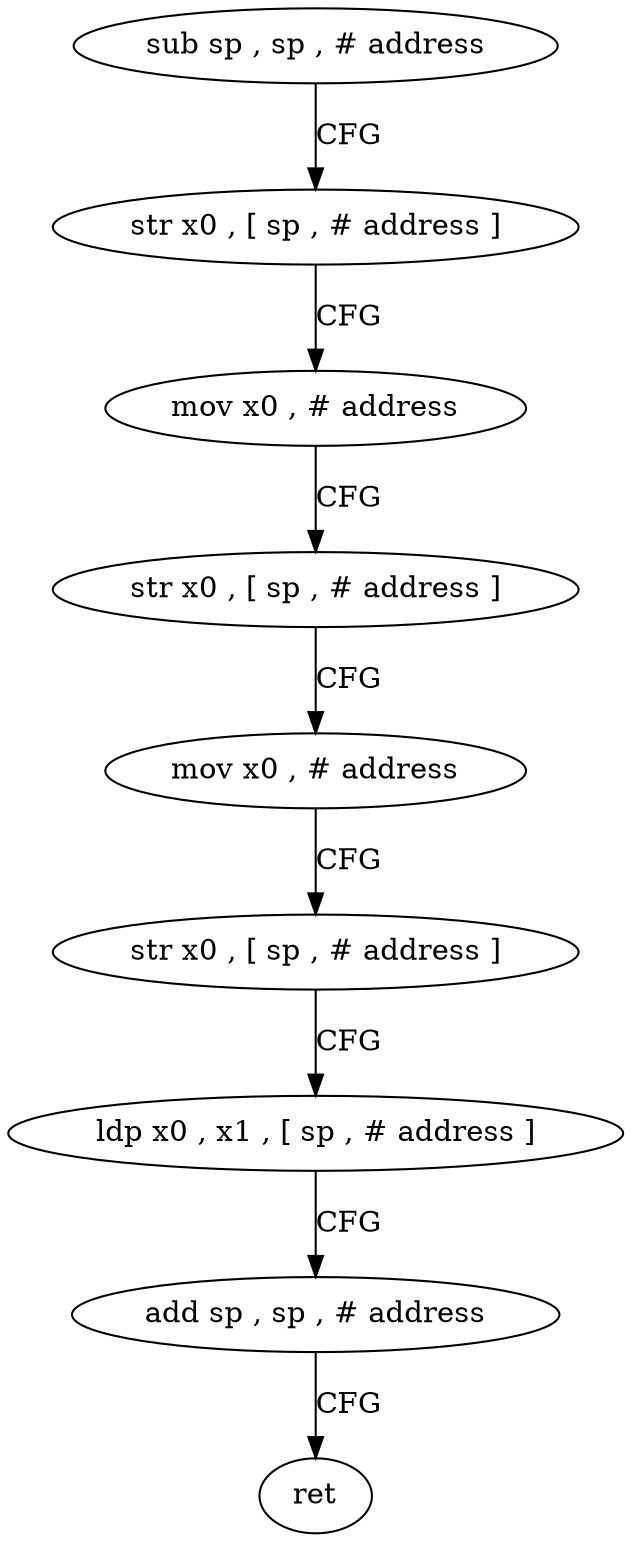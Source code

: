 digraph "func" {
"4483240" [label = "sub sp , sp , # address" ]
"4483244" [label = "str x0 , [ sp , # address ]" ]
"4483248" [label = "mov x0 , # address" ]
"4483252" [label = "str x0 , [ sp , # address ]" ]
"4483256" [label = "mov x0 , # address" ]
"4483260" [label = "str x0 , [ sp , # address ]" ]
"4483264" [label = "ldp x0 , x1 , [ sp , # address ]" ]
"4483268" [label = "add sp , sp , # address" ]
"4483272" [label = "ret" ]
"4483240" -> "4483244" [ label = "CFG" ]
"4483244" -> "4483248" [ label = "CFG" ]
"4483248" -> "4483252" [ label = "CFG" ]
"4483252" -> "4483256" [ label = "CFG" ]
"4483256" -> "4483260" [ label = "CFG" ]
"4483260" -> "4483264" [ label = "CFG" ]
"4483264" -> "4483268" [ label = "CFG" ]
"4483268" -> "4483272" [ label = "CFG" ]
}
